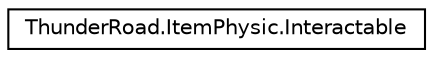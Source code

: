digraph "Graphical Class Hierarchy"
{
 // LATEX_PDF_SIZE
  edge [fontname="Helvetica",fontsize="10",labelfontname="Helvetica",labelfontsize="10"];
  node [fontname="Helvetica",fontsize="10",shape=record];
  rankdir="LR";
  Node0 [label="ThunderRoad.ItemPhysic.Interactable",height=0.2,width=0.4,color="black", fillcolor="white", style="filled",URL="$class_thunder_road_1_1_item_physic_1_1_interactable.html",tooltip="Class Interactable."];
}
